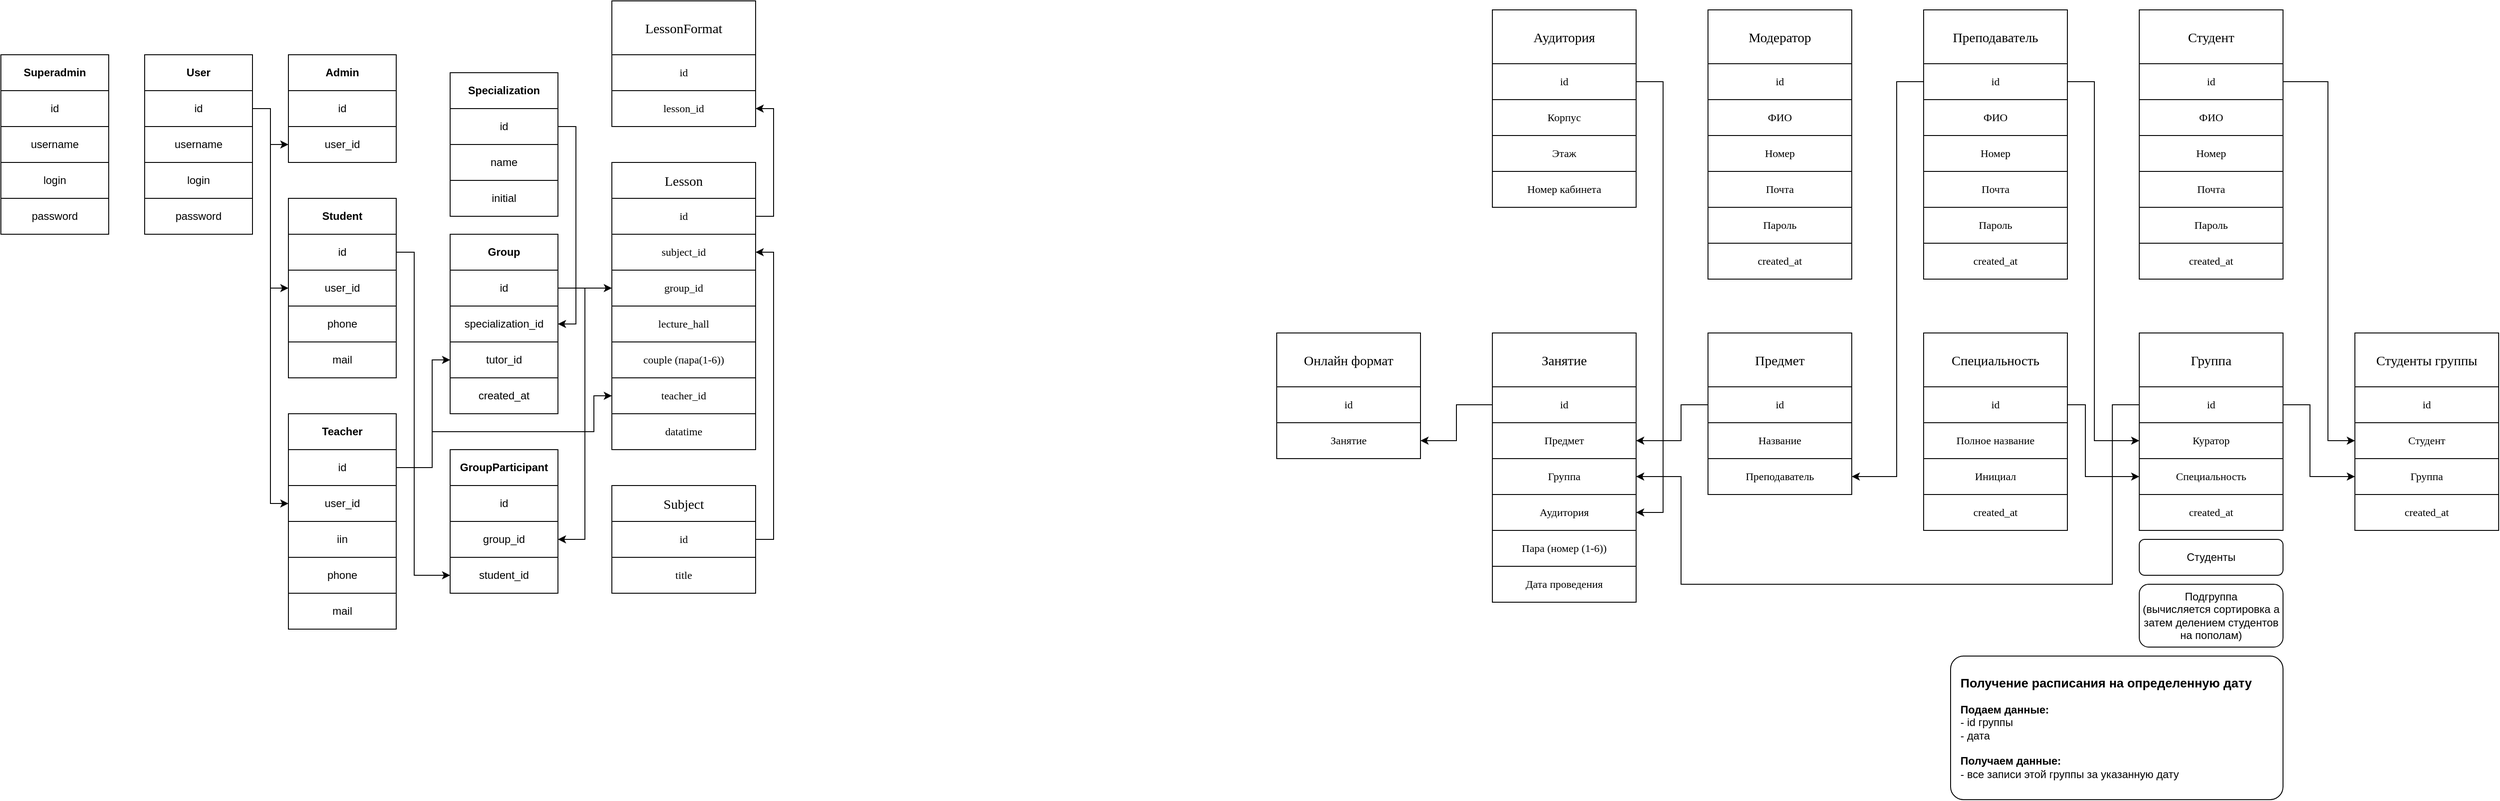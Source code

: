 <mxfile version="21.5.1" type="device">
  <diagram name="Page-1" id="KIDx32Vuderqsv-V7Prp">
    <mxGraphModel dx="2289" dy="687" grid="1" gridSize="10" guides="1" tooltips="1" connect="1" arrows="1" fold="1" page="1" pageScale="1" pageWidth="1100" pageHeight="850" math="0" shadow="0">
      <root>
        <mxCell id="0" />
        <mxCell id="1" parent="0" />
        <mxCell id="pE1GD7na1dq0wsSXKGAJ-1" value="Модератор" style="rounded=0;whiteSpace=wrap;html=1;fontFamily=Comic Sans MS;fontSize=15;" parent="1" vertex="1">
          <mxGeometry x="820" y="30" width="160" height="60" as="geometry" />
        </mxCell>
        <mxCell id="pE1GD7na1dq0wsSXKGAJ-2" value="id" style="rounded=0;whiteSpace=wrap;html=1;fontFamily=Comic Sans MS;" parent="1" vertex="1">
          <mxGeometry x="820" y="90" width="160" height="40" as="geometry" />
        </mxCell>
        <mxCell id="pE1GD7na1dq0wsSXKGAJ-3" value="ФИО" style="rounded=0;whiteSpace=wrap;html=1;fontFamily=Comic Sans MS;" parent="1" vertex="1">
          <mxGeometry x="820" y="130" width="160" height="40" as="geometry" />
        </mxCell>
        <mxCell id="pE1GD7na1dq0wsSXKGAJ-4" value="Номер" style="rounded=0;whiteSpace=wrap;html=1;fontFamily=Comic Sans MS;" parent="1" vertex="1">
          <mxGeometry x="820" y="170" width="160" height="40" as="geometry" />
        </mxCell>
        <mxCell id="pE1GD7na1dq0wsSXKGAJ-5" value="Почта" style="rounded=0;whiteSpace=wrap;html=1;fontFamily=Comic Sans MS;" parent="1" vertex="1">
          <mxGeometry x="820" y="210" width="160" height="40" as="geometry" />
        </mxCell>
        <mxCell id="pE1GD7na1dq0wsSXKGAJ-6" value="Пароль" style="rounded=0;whiteSpace=wrap;html=1;fontFamily=Comic Sans MS;" parent="1" vertex="1">
          <mxGeometry x="820" y="250" width="160" height="40" as="geometry" />
        </mxCell>
        <mxCell id="pE1GD7na1dq0wsSXKGAJ-13" value="Специальность" style="rounded=0;whiteSpace=wrap;html=1;fontFamily=Comic Sans MS;fontSize=15;" parent="1" vertex="1">
          <mxGeometry x="1060" y="390" width="160" height="60" as="geometry" />
        </mxCell>
        <mxCell id="pE1GD7na1dq0wsSXKGAJ-60" style="edgeStyle=orthogonalEdgeStyle;rounded=0;orthogonalLoop=1;jettySize=auto;html=1;entryX=0;entryY=0.5;entryDx=0;entryDy=0;" parent="1" source="pE1GD7na1dq0wsSXKGAJ-14" target="pE1GD7na1dq0wsSXKGAJ-34" edge="1">
          <mxGeometry relative="1" as="geometry">
            <Array as="points">
              <mxPoint x="1240" y="470" />
              <mxPoint x="1240" y="550" />
            </Array>
          </mxGeometry>
        </mxCell>
        <mxCell id="pE1GD7na1dq0wsSXKGAJ-14" value="id" style="rounded=0;whiteSpace=wrap;html=1;fontFamily=Comic Sans MS;" parent="1" vertex="1">
          <mxGeometry x="1060" y="450" width="160" height="40" as="geometry" />
        </mxCell>
        <mxCell id="pE1GD7na1dq0wsSXKGAJ-15" value="Полное название" style="rounded=0;whiteSpace=wrap;html=1;fontFamily=Comic Sans MS;" parent="1" vertex="1">
          <mxGeometry x="1060" y="490" width="160" height="40" as="geometry" />
        </mxCell>
        <mxCell id="pE1GD7na1dq0wsSXKGAJ-16" value="Инициал" style="rounded=0;whiteSpace=wrap;html=1;fontFamily=Comic Sans MS;" parent="1" vertex="1">
          <mxGeometry x="1060" y="530" width="160" height="40" as="geometry" />
        </mxCell>
        <mxCell id="pE1GD7na1dq0wsSXKGAJ-17" value="created_at" style="rounded=0;whiteSpace=wrap;html=1;fontFamily=Comic Sans MS;" parent="1" vertex="1">
          <mxGeometry x="820" y="290" width="160" height="40" as="geometry" />
        </mxCell>
        <mxCell id="pE1GD7na1dq0wsSXKGAJ-18" value="Преподаватель" style="rounded=0;whiteSpace=wrap;html=1;fontFamily=Comic Sans MS;fontSize=15;" parent="1" vertex="1">
          <mxGeometry x="1060" y="30" width="160" height="60" as="geometry" />
        </mxCell>
        <mxCell id="pE1GD7na1dq0wsSXKGAJ-41" style="edgeStyle=orthogonalEdgeStyle;rounded=0;orthogonalLoop=1;jettySize=auto;html=1;entryX=0;entryY=0.5;entryDx=0;entryDy=0;" parent="1" source="pE1GD7na1dq0wsSXKGAJ-19" target="pE1GD7na1dq0wsSXKGAJ-35" edge="1">
          <mxGeometry relative="1" as="geometry">
            <Array as="points">
              <mxPoint x="1250" y="110" />
              <mxPoint x="1250" y="510" />
            </Array>
          </mxGeometry>
        </mxCell>
        <mxCell id="pE1GD7na1dq0wsSXKGAJ-56" style="edgeStyle=orthogonalEdgeStyle;rounded=0;orthogonalLoop=1;jettySize=auto;html=1;entryX=1;entryY=0.5;entryDx=0;entryDy=0;" parent="1" source="pE1GD7na1dq0wsSXKGAJ-19" target="pE1GD7na1dq0wsSXKGAJ-53" edge="1">
          <mxGeometry relative="1" as="geometry">
            <Array as="points">
              <mxPoint x="1030" y="110" />
              <mxPoint x="1030" y="550" />
            </Array>
          </mxGeometry>
        </mxCell>
        <mxCell id="pE1GD7na1dq0wsSXKGAJ-19" value="id" style="rounded=0;whiteSpace=wrap;html=1;fontFamily=Comic Sans MS;" parent="1" vertex="1">
          <mxGeometry x="1060" y="90" width="160" height="40" as="geometry" />
        </mxCell>
        <mxCell id="pE1GD7na1dq0wsSXKGAJ-20" value="ФИО" style="rounded=0;whiteSpace=wrap;html=1;fontFamily=Comic Sans MS;" parent="1" vertex="1">
          <mxGeometry x="1060" y="130" width="160" height="40" as="geometry" />
        </mxCell>
        <mxCell id="pE1GD7na1dq0wsSXKGAJ-21" value="Номер" style="rounded=0;whiteSpace=wrap;html=1;fontFamily=Comic Sans MS;" parent="1" vertex="1">
          <mxGeometry x="1060" y="170" width="160" height="40" as="geometry" />
        </mxCell>
        <mxCell id="pE1GD7na1dq0wsSXKGAJ-22" value="Почта" style="rounded=0;whiteSpace=wrap;html=1;fontFamily=Comic Sans MS;" parent="1" vertex="1">
          <mxGeometry x="1060" y="210" width="160" height="40" as="geometry" />
        </mxCell>
        <mxCell id="pE1GD7na1dq0wsSXKGAJ-23" value="Пароль" style="rounded=0;whiteSpace=wrap;html=1;fontFamily=Comic Sans MS;" parent="1" vertex="1">
          <mxGeometry x="1060" y="250" width="160" height="40" as="geometry" />
        </mxCell>
        <mxCell id="pE1GD7na1dq0wsSXKGAJ-24" value="created_at" style="rounded=0;whiteSpace=wrap;html=1;fontFamily=Comic Sans MS;" parent="1" vertex="1">
          <mxGeometry x="1060" y="290" width="160" height="40" as="geometry" />
        </mxCell>
        <mxCell id="pE1GD7na1dq0wsSXKGAJ-25" value="Студент" style="rounded=0;whiteSpace=wrap;html=1;fontFamily=Comic Sans MS;fontSize=15;" parent="1" vertex="1">
          <mxGeometry x="1300" y="30" width="160" height="60" as="geometry" />
        </mxCell>
        <mxCell id="pE1GD7na1dq0wsSXKGAJ-48" style="edgeStyle=orthogonalEdgeStyle;rounded=0;orthogonalLoop=1;jettySize=auto;html=1;entryX=0;entryY=0.5;entryDx=0;entryDy=0;" parent="1" source="pE1GD7na1dq0wsSXKGAJ-26" target="pE1GD7na1dq0wsSXKGAJ-44" edge="1">
          <mxGeometry relative="1" as="geometry">
            <Array as="points">
              <mxPoint x="1510" y="110" />
              <mxPoint x="1510" y="510" />
            </Array>
          </mxGeometry>
        </mxCell>
        <mxCell id="pE1GD7na1dq0wsSXKGAJ-26" value="id" style="rounded=0;whiteSpace=wrap;html=1;fontFamily=Comic Sans MS;" parent="1" vertex="1">
          <mxGeometry x="1300" y="90" width="160" height="40" as="geometry" />
        </mxCell>
        <mxCell id="pE1GD7na1dq0wsSXKGAJ-27" value="ФИО" style="rounded=0;whiteSpace=wrap;html=1;fontFamily=Comic Sans MS;" parent="1" vertex="1">
          <mxGeometry x="1300" y="130" width="160" height="40" as="geometry" />
        </mxCell>
        <mxCell id="pE1GD7na1dq0wsSXKGAJ-28" value="Номер" style="rounded=0;whiteSpace=wrap;html=1;fontFamily=Comic Sans MS;" parent="1" vertex="1">
          <mxGeometry x="1300" y="170" width="160" height="40" as="geometry" />
        </mxCell>
        <mxCell id="pE1GD7na1dq0wsSXKGAJ-29" value="Почта" style="rounded=0;whiteSpace=wrap;html=1;fontFamily=Comic Sans MS;" parent="1" vertex="1">
          <mxGeometry x="1300" y="210" width="160" height="40" as="geometry" />
        </mxCell>
        <mxCell id="pE1GD7na1dq0wsSXKGAJ-30" value="Пароль" style="rounded=0;whiteSpace=wrap;html=1;fontFamily=Comic Sans MS;" parent="1" vertex="1">
          <mxGeometry x="1300" y="250" width="160" height="40" as="geometry" />
        </mxCell>
        <mxCell id="pE1GD7na1dq0wsSXKGAJ-31" value="created_at" style="rounded=0;whiteSpace=wrap;html=1;fontFamily=Comic Sans MS;" parent="1" vertex="1">
          <mxGeometry x="1300" y="290" width="160" height="40" as="geometry" />
        </mxCell>
        <mxCell id="pE1GD7na1dq0wsSXKGAJ-32" value="Группа" style="rounded=0;whiteSpace=wrap;html=1;fontFamily=Comic Sans MS;fontSize=15;" parent="1" vertex="1">
          <mxGeometry x="1300" y="390" width="160" height="60" as="geometry" />
        </mxCell>
        <mxCell id="pE1GD7na1dq0wsSXKGAJ-47" style="edgeStyle=orthogonalEdgeStyle;rounded=0;orthogonalLoop=1;jettySize=auto;html=1;" parent="1" source="pE1GD7na1dq0wsSXKGAJ-33" target="pE1GD7na1dq0wsSXKGAJ-45" edge="1">
          <mxGeometry relative="1" as="geometry">
            <Array as="points">
              <mxPoint x="1490" y="470" />
              <mxPoint x="1490" y="550" />
            </Array>
          </mxGeometry>
        </mxCell>
        <mxCell id="pE1GD7na1dq0wsSXKGAJ-67" style="edgeStyle=orthogonalEdgeStyle;rounded=0;orthogonalLoop=1;jettySize=auto;html=1;entryX=1;entryY=0.5;entryDx=0;entryDy=0;" parent="1" source="pE1GD7na1dq0wsSXKGAJ-33" target="pE1GD7na1dq0wsSXKGAJ-63" edge="1">
          <mxGeometry relative="1" as="geometry">
            <Array as="points">
              <mxPoint x="1270" y="470" />
              <mxPoint x="1270" y="670" />
              <mxPoint x="790" y="670" />
              <mxPoint x="790" y="550" />
            </Array>
          </mxGeometry>
        </mxCell>
        <mxCell id="pE1GD7na1dq0wsSXKGAJ-33" value="id" style="rounded=0;whiteSpace=wrap;html=1;fontFamily=Comic Sans MS;" parent="1" vertex="1">
          <mxGeometry x="1300" y="450" width="160" height="40" as="geometry" />
        </mxCell>
        <mxCell id="pE1GD7na1dq0wsSXKGAJ-34" value="Специальность" style="rounded=0;whiteSpace=wrap;html=1;fontFamily=Comic Sans MS;" parent="1" vertex="1">
          <mxGeometry x="1300" y="530" width="160" height="40" as="geometry" />
        </mxCell>
        <mxCell id="pE1GD7na1dq0wsSXKGAJ-35" value="Куратор" style="rounded=0;whiteSpace=wrap;html=1;fontFamily=Comic Sans MS;" parent="1" vertex="1">
          <mxGeometry x="1300" y="490" width="160" height="40" as="geometry" />
        </mxCell>
        <mxCell id="pE1GD7na1dq0wsSXKGAJ-38" value="created_at" style="rounded=0;whiteSpace=wrap;html=1;fontFamily=Comic Sans MS;" parent="1" vertex="1">
          <mxGeometry x="1300" y="570" width="160" height="40" as="geometry" />
        </mxCell>
        <mxCell id="pE1GD7na1dq0wsSXKGAJ-39" value="created_at" style="rounded=0;whiteSpace=wrap;html=1;fontFamily=Comic Sans MS;" parent="1" vertex="1">
          <mxGeometry x="1060" y="570" width="160" height="40" as="geometry" />
        </mxCell>
        <mxCell id="pE1GD7na1dq0wsSXKGAJ-42" value="Студенты группы" style="rounded=0;whiteSpace=wrap;html=1;fontFamily=Comic Sans MS;fontSize=15;" parent="1" vertex="1">
          <mxGeometry x="1540" y="390" width="160" height="60" as="geometry" />
        </mxCell>
        <mxCell id="pE1GD7na1dq0wsSXKGAJ-43" value="id" style="rounded=0;whiteSpace=wrap;html=1;fontFamily=Comic Sans MS;" parent="1" vertex="1">
          <mxGeometry x="1540" y="450" width="160" height="40" as="geometry" />
        </mxCell>
        <mxCell id="pE1GD7na1dq0wsSXKGAJ-44" value="Студент" style="rounded=0;whiteSpace=wrap;html=1;fontFamily=Comic Sans MS;" parent="1" vertex="1">
          <mxGeometry x="1540" y="490" width="160" height="40" as="geometry" />
        </mxCell>
        <mxCell id="pE1GD7na1dq0wsSXKGAJ-45" value="Группа" style="rounded=0;whiteSpace=wrap;html=1;fontFamily=Comic Sans MS;" parent="1" vertex="1">
          <mxGeometry x="1540" y="530" width="160" height="40" as="geometry" />
        </mxCell>
        <mxCell id="pE1GD7na1dq0wsSXKGAJ-46" value="created_at" style="rounded=0;whiteSpace=wrap;html=1;fontFamily=Comic Sans MS;" parent="1" vertex="1">
          <mxGeometry x="1540" y="570" width="160" height="40" as="geometry" />
        </mxCell>
        <mxCell id="pE1GD7na1dq0wsSXKGAJ-49" value="Подгруппа &lt;br&gt;(вычисляется сортировка а затем делением студентов на пополам)" style="rounded=1;whiteSpace=wrap;html=1;spacing=4;" parent="1" vertex="1">
          <mxGeometry x="1300" y="670" width="160" height="70" as="geometry" />
        </mxCell>
        <mxCell id="pE1GD7na1dq0wsSXKGAJ-50" value="Студенты" style="rounded=1;whiteSpace=wrap;html=1;spacing=4;" parent="1" vertex="1">
          <mxGeometry x="1300" y="620" width="160" height="40" as="geometry" />
        </mxCell>
        <mxCell id="pE1GD7na1dq0wsSXKGAJ-51" value="Предмет" style="rounded=0;whiteSpace=wrap;html=1;fontFamily=Comic Sans MS;fontSize=15;" parent="1" vertex="1">
          <mxGeometry x="820" y="390" width="160" height="60" as="geometry" />
        </mxCell>
        <mxCell id="pE1GD7na1dq0wsSXKGAJ-66" style="edgeStyle=orthogonalEdgeStyle;rounded=0;orthogonalLoop=1;jettySize=auto;html=1;" parent="1" source="pE1GD7na1dq0wsSXKGAJ-52" target="pE1GD7na1dq0wsSXKGAJ-64" edge="1">
          <mxGeometry relative="1" as="geometry">
            <Array as="points">
              <mxPoint x="790" y="470" />
              <mxPoint x="790" y="510" />
            </Array>
          </mxGeometry>
        </mxCell>
        <mxCell id="pE1GD7na1dq0wsSXKGAJ-52" value="id" style="rounded=0;whiteSpace=wrap;html=1;fontFamily=Comic Sans MS;" parent="1" vertex="1">
          <mxGeometry x="820" y="450" width="160" height="40" as="geometry" />
        </mxCell>
        <mxCell id="pE1GD7na1dq0wsSXKGAJ-53" value="Преподаватель" style="rounded=0;whiteSpace=wrap;html=1;fontFamily=Comic Sans MS;" parent="1" vertex="1">
          <mxGeometry x="820" y="530" width="160" height="40" as="geometry" />
        </mxCell>
        <mxCell id="pE1GD7na1dq0wsSXKGAJ-54" value="Название" style="rounded=0;whiteSpace=wrap;html=1;fontFamily=Comic Sans MS;" parent="1" vertex="1">
          <mxGeometry x="820" y="490" width="160" height="40" as="geometry" />
        </mxCell>
        <mxCell id="pE1GD7na1dq0wsSXKGAJ-61" value="Занятие" style="rounded=0;whiteSpace=wrap;html=1;fontFamily=Comic Sans MS;fontSize=15;" parent="1" vertex="1">
          <mxGeometry x="580" y="390" width="160" height="60" as="geometry" />
        </mxCell>
        <mxCell id="pE1GD7na1dq0wsSXKGAJ-83" style="edgeStyle=orthogonalEdgeStyle;rounded=0;orthogonalLoop=1;jettySize=auto;html=1;entryX=1;entryY=0.5;entryDx=0;entryDy=0;" parent="1" source="pE1GD7na1dq0wsSXKGAJ-62" target="pE1GD7na1dq0wsSXKGAJ-80" edge="1">
          <mxGeometry relative="1" as="geometry" />
        </mxCell>
        <mxCell id="pE1GD7na1dq0wsSXKGAJ-62" value="id" style="rounded=0;whiteSpace=wrap;html=1;fontFamily=Comic Sans MS;" parent="1" vertex="1">
          <mxGeometry x="580" y="450" width="160" height="40" as="geometry" />
        </mxCell>
        <mxCell id="pE1GD7na1dq0wsSXKGAJ-63" value="Группа" style="rounded=0;whiteSpace=wrap;html=1;fontFamily=Comic Sans MS;" parent="1" vertex="1">
          <mxGeometry x="580" y="530" width="160" height="40" as="geometry" />
        </mxCell>
        <mxCell id="pE1GD7na1dq0wsSXKGAJ-64" value="Предмет" style="rounded=0;whiteSpace=wrap;html=1;fontFamily=Comic Sans MS;" parent="1" vertex="1">
          <mxGeometry x="580" y="490" width="160" height="40" as="geometry" />
        </mxCell>
        <mxCell id="pE1GD7na1dq0wsSXKGAJ-65" value="Дата проведения" style="rounded=0;whiteSpace=wrap;html=1;fontFamily=Comic Sans MS;" parent="1" vertex="1">
          <mxGeometry x="580" y="650" width="160" height="40" as="geometry" />
        </mxCell>
        <mxCell id="pE1GD7na1dq0wsSXKGAJ-68" value="Пара (номер (1-6))" style="rounded=0;whiteSpace=wrap;html=1;fontFamily=Comic Sans MS;" parent="1" vertex="1">
          <mxGeometry x="580" y="610" width="160" height="40" as="geometry" />
        </mxCell>
        <mxCell id="pE1GD7na1dq0wsSXKGAJ-69" value="Аудитория" style="rounded=0;whiteSpace=wrap;html=1;fontFamily=Comic Sans MS;" parent="1" vertex="1">
          <mxGeometry x="580" y="570" width="160" height="40" as="geometry" />
        </mxCell>
        <mxCell id="pE1GD7na1dq0wsSXKGAJ-70" value="Аудитория" style="rounded=0;whiteSpace=wrap;html=1;fontFamily=Comic Sans MS;fontSize=15;" parent="1" vertex="1">
          <mxGeometry x="580" y="30" width="160" height="60" as="geometry" />
        </mxCell>
        <mxCell id="pE1GD7na1dq0wsSXKGAJ-76" style="edgeStyle=orthogonalEdgeStyle;rounded=0;orthogonalLoop=1;jettySize=auto;html=1;entryX=1;entryY=0.5;entryDx=0;entryDy=0;" parent="1" source="pE1GD7na1dq0wsSXKGAJ-71" target="pE1GD7na1dq0wsSXKGAJ-69" edge="1">
          <mxGeometry relative="1" as="geometry">
            <Array as="points">
              <mxPoint x="770" y="110" />
              <mxPoint x="770" y="590" />
            </Array>
          </mxGeometry>
        </mxCell>
        <mxCell id="pE1GD7na1dq0wsSXKGAJ-71" value="id" style="rounded=0;whiteSpace=wrap;html=1;fontFamily=Comic Sans MS;" parent="1" vertex="1">
          <mxGeometry x="580" y="90" width="160" height="40" as="geometry" />
        </mxCell>
        <mxCell id="pE1GD7na1dq0wsSXKGAJ-72" value="Этаж" style="rounded=0;whiteSpace=wrap;html=1;fontFamily=Comic Sans MS;" parent="1" vertex="1">
          <mxGeometry x="580" y="170" width="160" height="40" as="geometry" />
        </mxCell>
        <mxCell id="pE1GD7na1dq0wsSXKGAJ-73" value="Корпус" style="rounded=0;whiteSpace=wrap;html=1;fontFamily=Comic Sans MS;" parent="1" vertex="1">
          <mxGeometry x="580" y="130" width="160" height="40" as="geometry" />
        </mxCell>
        <mxCell id="pE1GD7na1dq0wsSXKGAJ-75" value="Номер кабинета" style="rounded=0;whiteSpace=wrap;html=1;fontFamily=Comic Sans MS;" parent="1" vertex="1">
          <mxGeometry x="580" y="210" width="160" height="40" as="geometry" />
        </mxCell>
        <mxCell id="pE1GD7na1dq0wsSXKGAJ-77" value="Онлайн формат" style="rounded=0;whiteSpace=wrap;html=1;fontFamily=Comic Sans MS;fontSize=15;" parent="1" vertex="1">
          <mxGeometry x="340" y="390" width="160" height="60" as="geometry" />
        </mxCell>
        <mxCell id="pE1GD7na1dq0wsSXKGAJ-78" value="id" style="rounded=0;whiteSpace=wrap;html=1;fontFamily=Comic Sans MS;" parent="1" vertex="1">
          <mxGeometry x="340" y="450" width="160" height="40" as="geometry" />
        </mxCell>
        <mxCell id="pE1GD7na1dq0wsSXKGAJ-80" value="Занятие" style="rounded=0;whiteSpace=wrap;html=1;fontFamily=Comic Sans MS;" parent="1" vertex="1">
          <mxGeometry x="340" y="490" width="160" height="40" as="geometry" />
        </mxCell>
        <mxCell id="pE1GD7na1dq0wsSXKGAJ-84" value="&lt;b style=&quot;&quot;&gt;&lt;span style=&quot;font-size: 14px;&quot;&gt;Получение расписания на определенную дату&lt;/span&gt;&lt;br&gt;&lt;br&gt;&lt;font style=&quot;font-size: 12px;&quot;&gt;Подаем данные:&lt;/font&gt;&lt;/b&gt;&lt;br&gt;- id группы&lt;br&gt;- дата&lt;br&gt;&lt;br&gt;&lt;b&gt;Получаем данные:&lt;/b&gt;&lt;br&gt;- все записи этой группы за указанную дату&amp;nbsp;" style="rounded=1;whiteSpace=wrap;html=1;spacing=4;align=left;spacingLeft=7;arcSize=9;" parent="1" vertex="1">
          <mxGeometry x="1090" y="750" width="370" height="160" as="geometry" />
        </mxCell>
        <mxCell id="AQV441QhZc9e2-J5OtJe-1" value="Superadmin" style="rounded=0;whiteSpace=wrap;html=1;fontStyle=1" vertex="1" parent="1">
          <mxGeometry x="-1080" y="80" width="120" height="40" as="geometry" />
        </mxCell>
        <mxCell id="AQV441QhZc9e2-J5OtJe-2" value="id" style="rounded=0;whiteSpace=wrap;html=1;" vertex="1" parent="1">
          <mxGeometry x="-1080" y="120" width="120" height="40" as="geometry" />
        </mxCell>
        <mxCell id="AQV441QhZc9e2-J5OtJe-4" value="Admin" style="rounded=0;whiteSpace=wrap;html=1;fontStyle=1" vertex="1" parent="1">
          <mxGeometry x="-760" y="80" width="120" height="40" as="geometry" />
        </mxCell>
        <mxCell id="AQV441QhZc9e2-J5OtJe-5" value="id" style="rounded=0;whiteSpace=wrap;html=1;" vertex="1" parent="1">
          <mxGeometry x="-760" y="120" width="120" height="40" as="geometry" />
        </mxCell>
        <mxCell id="AQV441QhZc9e2-J5OtJe-6" value="login" style="rounded=0;whiteSpace=wrap;html=1;" vertex="1" parent="1">
          <mxGeometry x="-1080" y="200" width="120" height="40" as="geometry" />
        </mxCell>
        <mxCell id="AQV441QhZc9e2-J5OtJe-7" value="password" style="rounded=0;whiteSpace=wrap;html=1;" vertex="1" parent="1">
          <mxGeometry x="-1080" y="240" width="120" height="40" as="geometry" />
        </mxCell>
        <mxCell id="AQV441QhZc9e2-J5OtJe-8" value="username" style="rounded=0;whiteSpace=wrap;html=1;" vertex="1" parent="1">
          <mxGeometry x="-1080" y="160" width="120" height="40" as="geometry" />
        </mxCell>
        <mxCell id="AQV441QhZc9e2-J5OtJe-9" value="user_id" style="rounded=0;whiteSpace=wrap;html=1;" vertex="1" parent="1">
          <mxGeometry x="-760" y="160" width="120" height="40" as="geometry" />
        </mxCell>
        <mxCell id="AQV441QhZc9e2-J5OtJe-10" value="User" style="rounded=0;whiteSpace=wrap;html=1;fontStyle=1" vertex="1" parent="1">
          <mxGeometry x="-920" y="80" width="120" height="40" as="geometry" />
        </mxCell>
        <mxCell id="AQV441QhZc9e2-J5OtJe-15" style="edgeStyle=orthogonalEdgeStyle;rounded=0;orthogonalLoop=1;jettySize=auto;html=1;" edge="1" parent="1" source="AQV441QhZc9e2-J5OtJe-11" target="AQV441QhZc9e2-J5OtJe-9">
          <mxGeometry relative="1" as="geometry" />
        </mxCell>
        <mxCell id="AQV441QhZc9e2-J5OtJe-19" style="edgeStyle=orthogonalEdgeStyle;rounded=0;orthogonalLoop=1;jettySize=auto;html=1;" edge="1" parent="1" source="AQV441QhZc9e2-J5OtJe-11" target="AQV441QhZc9e2-J5OtJe-18">
          <mxGeometry relative="1" as="geometry">
            <Array as="points">
              <mxPoint x="-780" y="140" />
              <mxPoint x="-780" y="340" />
            </Array>
          </mxGeometry>
        </mxCell>
        <mxCell id="AQV441QhZc9e2-J5OtJe-25" style="edgeStyle=orthogonalEdgeStyle;rounded=0;orthogonalLoop=1;jettySize=auto;html=1;entryX=0;entryY=0.5;entryDx=0;entryDy=0;" edge="1" parent="1" source="AQV441QhZc9e2-J5OtJe-11" target="AQV441QhZc9e2-J5OtJe-24">
          <mxGeometry relative="1" as="geometry" />
        </mxCell>
        <mxCell id="AQV441QhZc9e2-J5OtJe-11" value="id" style="rounded=0;whiteSpace=wrap;html=1;" vertex="1" parent="1">
          <mxGeometry x="-920" y="120" width="120" height="40" as="geometry" />
        </mxCell>
        <mxCell id="AQV441QhZc9e2-J5OtJe-12" value="login" style="rounded=0;whiteSpace=wrap;html=1;" vertex="1" parent="1">
          <mxGeometry x="-920" y="200" width="120" height="40" as="geometry" />
        </mxCell>
        <mxCell id="AQV441QhZc9e2-J5OtJe-13" value="password" style="rounded=0;whiteSpace=wrap;html=1;" vertex="1" parent="1">
          <mxGeometry x="-920" y="240" width="120" height="40" as="geometry" />
        </mxCell>
        <mxCell id="AQV441QhZc9e2-J5OtJe-14" value="username" style="rounded=0;whiteSpace=wrap;html=1;" vertex="1" parent="1">
          <mxGeometry x="-920" y="160" width="120" height="40" as="geometry" />
        </mxCell>
        <mxCell id="AQV441QhZc9e2-J5OtJe-16" value="Student" style="rounded=0;whiteSpace=wrap;html=1;fontStyle=1" vertex="1" parent="1">
          <mxGeometry x="-760" y="240" width="120" height="40" as="geometry" />
        </mxCell>
        <mxCell id="AQV441QhZc9e2-J5OtJe-54" style="edgeStyle=orthogonalEdgeStyle;rounded=0;orthogonalLoop=1;jettySize=auto;html=1;exitX=1;exitY=0.5;exitDx=0;exitDy=0;entryX=0;entryY=0.5;entryDx=0;entryDy=0;" edge="1" parent="1" source="AQV441QhZc9e2-J5OtJe-17" target="AQV441QhZc9e2-J5OtJe-53">
          <mxGeometry relative="1" as="geometry">
            <Array as="points">
              <mxPoint x="-620" y="300" />
              <mxPoint x="-620" y="660" />
            </Array>
          </mxGeometry>
        </mxCell>
        <mxCell id="AQV441QhZc9e2-J5OtJe-17" value="id" style="rounded=0;whiteSpace=wrap;html=1;" vertex="1" parent="1">
          <mxGeometry x="-760" y="280" width="120" height="40" as="geometry" />
        </mxCell>
        <mxCell id="AQV441QhZc9e2-J5OtJe-18" value="user_id" style="rounded=0;whiteSpace=wrap;html=1;" vertex="1" parent="1">
          <mxGeometry x="-760" y="320" width="120" height="40" as="geometry" />
        </mxCell>
        <mxCell id="AQV441QhZc9e2-J5OtJe-22" value="Teacher" style="rounded=0;whiteSpace=wrap;html=1;fontStyle=1" vertex="1" parent="1">
          <mxGeometry x="-760" y="480" width="120" height="40" as="geometry" />
        </mxCell>
        <mxCell id="AQV441QhZc9e2-J5OtJe-47" style="edgeStyle=orthogonalEdgeStyle;rounded=0;orthogonalLoop=1;jettySize=auto;html=1;exitX=1;exitY=0.5;exitDx=0;exitDy=0;entryX=0;entryY=0.5;entryDx=0;entryDy=0;" edge="1" parent="1" source="AQV441QhZc9e2-J5OtJe-23" target="AQV441QhZc9e2-J5OtJe-46">
          <mxGeometry relative="1" as="geometry">
            <Array as="points">
              <mxPoint x="-600" y="540" />
              <mxPoint x="-600" y="420" />
            </Array>
          </mxGeometry>
        </mxCell>
        <mxCell id="AQV441QhZc9e2-J5OtJe-78" style="edgeStyle=orthogonalEdgeStyle;rounded=0;orthogonalLoop=1;jettySize=auto;html=1;exitX=1;exitY=0.5;exitDx=0;exitDy=0;entryX=0;entryY=0.5;entryDx=0;entryDy=0;" edge="1" parent="1" source="AQV441QhZc9e2-J5OtJe-23" target="AQV441QhZc9e2-J5OtJe-73">
          <mxGeometry relative="1" as="geometry">
            <Array as="points">
              <mxPoint x="-600" y="540" />
              <mxPoint x="-600" y="500" />
              <mxPoint x="-420" y="500" />
              <mxPoint x="-420" y="460" />
            </Array>
          </mxGeometry>
        </mxCell>
        <mxCell id="AQV441QhZc9e2-J5OtJe-23" value="id" style="rounded=0;whiteSpace=wrap;html=1;" vertex="1" parent="1">
          <mxGeometry x="-760" y="520" width="120" height="40" as="geometry" />
        </mxCell>
        <mxCell id="AQV441QhZc9e2-J5OtJe-24" value="user_id" style="rounded=0;whiteSpace=wrap;html=1;" vertex="1" parent="1">
          <mxGeometry x="-760" y="560" width="120" height="40" as="geometry" />
        </mxCell>
        <mxCell id="AQV441QhZc9e2-J5OtJe-26" value="iin" style="rounded=0;whiteSpace=wrap;html=1;" vertex="1" parent="1">
          <mxGeometry x="-760" y="600" width="120" height="40" as="geometry" />
        </mxCell>
        <mxCell id="AQV441QhZc9e2-J5OtJe-27" value="phone" style="rounded=0;whiteSpace=wrap;html=1;" vertex="1" parent="1">
          <mxGeometry x="-760" y="640" width="120" height="40" as="geometry" />
        </mxCell>
        <mxCell id="AQV441QhZc9e2-J5OtJe-28" value="phone" style="rounded=0;whiteSpace=wrap;html=1;" vertex="1" parent="1">
          <mxGeometry x="-760" y="360" width="120" height="40" as="geometry" />
        </mxCell>
        <mxCell id="AQV441QhZc9e2-J5OtJe-29" value="mail" style="rounded=0;whiteSpace=wrap;html=1;" vertex="1" parent="1">
          <mxGeometry x="-760" y="400" width="120" height="40" as="geometry" />
        </mxCell>
        <mxCell id="AQV441QhZc9e2-J5OtJe-30" value="mail" style="rounded=0;whiteSpace=wrap;html=1;" vertex="1" parent="1">
          <mxGeometry x="-760" y="680" width="120" height="40" as="geometry" />
        </mxCell>
        <mxCell id="AQV441QhZc9e2-J5OtJe-31" value="Specialization" style="rounded=0;whiteSpace=wrap;html=1;fontStyle=1" vertex="1" parent="1">
          <mxGeometry x="-580" y="100" width="120" height="40" as="geometry" />
        </mxCell>
        <mxCell id="AQV441QhZc9e2-J5OtJe-44" style="edgeStyle=orthogonalEdgeStyle;rounded=0;orthogonalLoop=1;jettySize=auto;html=1;exitX=1;exitY=0.5;exitDx=0;exitDy=0;entryX=1;entryY=0.5;entryDx=0;entryDy=0;" edge="1" parent="1" source="AQV441QhZc9e2-J5OtJe-32" target="AQV441QhZc9e2-J5OtJe-39">
          <mxGeometry relative="1" as="geometry" />
        </mxCell>
        <mxCell id="AQV441QhZc9e2-J5OtJe-32" value="id" style="rounded=0;whiteSpace=wrap;html=1;" vertex="1" parent="1">
          <mxGeometry x="-580" y="140" width="120" height="40" as="geometry" />
        </mxCell>
        <mxCell id="AQV441QhZc9e2-J5OtJe-33" value="name" style="rounded=0;whiteSpace=wrap;html=1;" vertex="1" parent="1">
          <mxGeometry x="-580" y="180" width="120" height="40" as="geometry" />
        </mxCell>
        <mxCell id="AQV441QhZc9e2-J5OtJe-35" value="initial" style="rounded=0;whiteSpace=wrap;html=1;" vertex="1" parent="1">
          <mxGeometry x="-580" y="220" width="120" height="40" as="geometry" />
        </mxCell>
        <mxCell id="AQV441QhZc9e2-J5OtJe-37" value="Group" style="rounded=0;whiteSpace=wrap;html=1;fontStyle=1" vertex="1" parent="1">
          <mxGeometry x="-580" y="280" width="120" height="40" as="geometry" />
        </mxCell>
        <mxCell id="AQV441QhZc9e2-J5OtJe-52" style="edgeStyle=orthogonalEdgeStyle;rounded=0;orthogonalLoop=1;jettySize=auto;html=1;exitX=1;exitY=0.5;exitDx=0;exitDy=0;entryX=1;entryY=0.5;entryDx=0;entryDy=0;" edge="1" parent="1" source="AQV441QhZc9e2-J5OtJe-38" target="AQV441QhZc9e2-J5OtJe-50">
          <mxGeometry relative="1" as="geometry">
            <Array as="points">
              <mxPoint x="-430" y="340" />
              <mxPoint x="-430" y="620" />
            </Array>
          </mxGeometry>
        </mxCell>
        <mxCell id="AQV441QhZc9e2-J5OtJe-74" style="edgeStyle=orthogonalEdgeStyle;rounded=0;orthogonalLoop=1;jettySize=auto;html=1;" edge="1" parent="1" source="AQV441QhZc9e2-J5OtJe-38" target="AQV441QhZc9e2-J5OtJe-65">
          <mxGeometry relative="1" as="geometry" />
        </mxCell>
        <mxCell id="AQV441QhZc9e2-J5OtJe-38" value="id" style="rounded=0;whiteSpace=wrap;html=1;" vertex="1" parent="1">
          <mxGeometry x="-580" y="320" width="120" height="40" as="geometry" />
        </mxCell>
        <mxCell id="AQV441QhZc9e2-J5OtJe-39" value="specialization_id" style="rounded=0;whiteSpace=wrap;html=1;" vertex="1" parent="1">
          <mxGeometry x="-580" y="360" width="120" height="40" as="geometry" />
        </mxCell>
        <mxCell id="AQV441QhZc9e2-J5OtJe-46" value="tutor_id" style="rounded=0;whiteSpace=wrap;html=1;" vertex="1" parent="1">
          <mxGeometry x="-580" y="400" width="120" height="40" as="geometry" />
        </mxCell>
        <mxCell id="AQV441QhZc9e2-J5OtJe-48" value="GroupParticipant" style="rounded=0;whiteSpace=wrap;html=1;fontStyle=1" vertex="1" parent="1">
          <mxGeometry x="-580" y="520" width="120" height="40" as="geometry" />
        </mxCell>
        <mxCell id="AQV441QhZc9e2-J5OtJe-49" value="id" style="rounded=0;whiteSpace=wrap;html=1;" vertex="1" parent="1">
          <mxGeometry x="-580" y="560" width="120" height="40" as="geometry" />
        </mxCell>
        <mxCell id="AQV441QhZc9e2-J5OtJe-50" value="group_id" style="rounded=0;whiteSpace=wrap;html=1;" vertex="1" parent="1">
          <mxGeometry x="-580" y="600" width="120" height="40" as="geometry" />
        </mxCell>
        <mxCell id="AQV441QhZc9e2-J5OtJe-53" value="student_id" style="rounded=0;whiteSpace=wrap;html=1;" vertex="1" parent="1">
          <mxGeometry x="-580" y="640" width="120" height="40" as="geometry" />
        </mxCell>
        <mxCell id="AQV441QhZc9e2-J5OtJe-56" value="created_at" style="rounded=0;whiteSpace=wrap;html=1;" vertex="1" parent="1">
          <mxGeometry x="-580" y="440" width="120" height="40" as="geometry" />
        </mxCell>
        <mxCell id="AQV441QhZc9e2-J5OtJe-57" value="Subject" style="rounded=0;whiteSpace=wrap;html=1;fontFamily=Comic Sans MS;fontSize=15;" vertex="1" parent="1">
          <mxGeometry x="-400" y="560" width="160" height="40" as="geometry" />
        </mxCell>
        <mxCell id="AQV441QhZc9e2-J5OtJe-77" style="edgeStyle=orthogonalEdgeStyle;rounded=0;orthogonalLoop=1;jettySize=auto;html=1;exitX=1;exitY=0.5;exitDx=0;exitDy=0;entryX=1;entryY=0.5;entryDx=0;entryDy=0;" edge="1" parent="1" source="AQV441QhZc9e2-J5OtJe-59" target="AQV441QhZc9e2-J5OtJe-66">
          <mxGeometry relative="1" as="geometry" />
        </mxCell>
        <mxCell id="AQV441QhZc9e2-J5OtJe-59" value="id" style="rounded=0;whiteSpace=wrap;html=1;fontFamily=Comic Sans MS;" vertex="1" parent="1">
          <mxGeometry x="-400" y="600" width="160" height="40" as="geometry" />
        </mxCell>
        <mxCell id="AQV441QhZc9e2-J5OtJe-61" value="title" style="rounded=0;whiteSpace=wrap;html=1;fontFamily=Comic Sans MS;" vertex="1" parent="1">
          <mxGeometry x="-400" y="640" width="160" height="40" as="geometry" />
        </mxCell>
        <mxCell id="AQV441QhZc9e2-J5OtJe-62" value="Lesson" style="rounded=0;whiteSpace=wrap;html=1;fontFamily=Comic Sans MS;fontSize=15;" vertex="1" parent="1">
          <mxGeometry x="-400" y="200" width="160" height="40" as="geometry" />
        </mxCell>
        <mxCell id="AQV441QhZc9e2-J5OtJe-75" style="edgeStyle=orthogonalEdgeStyle;rounded=0;orthogonalLoop=1;jettySize=auto;html=1;exitX=1;exitY=0.5;exitDx=0;exitDy=0;entryX=1;entryY=0.5;entryDx=0;entryDy=0;" edge="1" parent="1" source="AQV441QhZc9e2-J5OtJe-64" target="AQV441QhZc9e2-J5OtJe-72">
          <mxGeometry relative="1" as="geometry" />
        </mxCell>
        <mxCell id="AQV441QhZc9e2-J5OtJe-64" value="id" style="rounded=0;whiteSpace=wrap;html=1;fontFamily=Comic Sans MS;" vertex="1" parent="1">
          <mxGeometry x="-400" y="240" width="160" height="40" as="geometry" />
        </mxCell>
        <mxCell id="AQV441QhZc9e2-J5OtJe-65" value="group_id" style="rounded=0;whiteSpace=wrap;html=1;fontFamily=Comic Sans MS;" vertex="1" parent="1">
          <mxGeometry x="-400" y="320" width="160" height="40" as="geometry" />
        </mxCell>
        <mxCell id="AQV441QhZc9e2-J5OtJe-66" value="subject_id" style="rounded=0;whiteSpace=wrap;html=1;fontFamily=Comic Sans MS;" vertex="1" parent="1">
          <mxGeometry x="-400" y="280" width="160" height="40" as="geometry" />
        </mxCell>
        <mxCell id="AQV441QhZc9e2-J5OtJe-67" value="datatime" style="rounded=0;whiteSpace=wrap;html=1;fontFamily=Comic Sans MS;" vertex="1" parent="1">
          <mxGeometry x="-400" y="480" width="160" height="40" as="geometry" />
        </mxCell>
        <mxCell id="AQV441QhZc9e2-J5OtJe-68" value="couple (пара(1-6))" style="rounded=0;whiteSpace=wrap;html=1;fontFamily=Comic Sans MS;" vertex="1" parent="1">
          <mxGeometry x="-400" y="400" width="160" height="40" as="geometry" />
        </mxCell>
        <mxCell id="AQV441QhZc9e2-J5OtJe-69" value="lecture_hall" style="rounded=0;whiteSpace=wrap;html=1;fontFamily=Comic Sans MS;" vertex="1" parent="1">
          <mxGeometry x="-400" y="360" width="160" height="40" as="geometry" />
        </mxCell>
        <mxCell id="AQV441QhZc9e2-J5OtJe-70" value="LessonFormat" style="rounded=0;whiteSpace=wrap;html=1;fontFamily=Comic Sans MS;fontSize=15;" vertex="1" parent="1">
          <mxGeometry x="-400" y="20" width="160" height="60" as="geometry" />
        </mxCell>
        <mxCell id="AQV441QhZc9e2-J5OtJe-71" value="id" style="rounded=0;whiteSpace=wrap;html=1;fontFamily=Comic Sans MS;" vertex="1" parent="1">
          <mxGeometry x="-400" y="80" width="160" height="40" as="geometry" />
        </mxCell>
        <mxCell id="AQV441QhZc9e2-J5OtJe-72" value="lesson_id" style="rounded=0;whiteSpace=wrap;html=1;fontFamily=Comic Sans MS;" vertex="1" parent="1">
          <mxGeometry x="-400" y="120" width="160" height="40" as="geometry" />
        </mxCell>
        <mxCell id="AQV441QhZc9e2-J5OtJe-73" value="teacher_id" style="rounded=0;whiteSpace=wrap;html=1;fontFamily=Comic Sans MS;" vertex="1" parent="1">
          <mxGeometry x="-400" y="440" width="160" height="40" as="geometry" />
        </mxCell>
      </root>
    </mxGraphModel>
  </diagram>
</mxfile>
